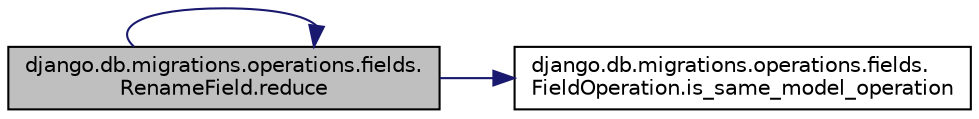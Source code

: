 digraph "django.db.migrations.operations.fields.RenameField.reduce"
{
 // LATEX_PDF_SIZE
  edge [fontname="Helvetica",fontsize="10",labelfontname="Helvetica",labelfontsize="10"];
  node [fontname="Helvetica",fontsize="10",shape=record];
  rankdir="LR";
  Node1 [label="django.db.migrations.operations.fields.\lRenameField.reduce",height=0.2,width=0.4,color="black", fillcolor="grey75", style="filled", fontcolor="black",tooltip=" "];
  Node1 -> Node2 [color="midnightblue",fontsize="10",style="solid",fontname="Helvetica"];
  Node2 [label="django.db.migrations.operations.fields.\lFieldOperation.is_same_model_operation",height=0.2,width=0.4,color="black", fillcolor="white", style="filled",URL="$db/dac/classdjango_1_1db_1_1migrations_1_1operations_1_1fields_1_1_field_operation.html#a7400699099a4cc54e5506c8e67354ffa",tooltip=" "];
  Node1 -> Node1 [color="midnightblue",fontsize="10",style="solid",fontname="Helvetica"];
}

